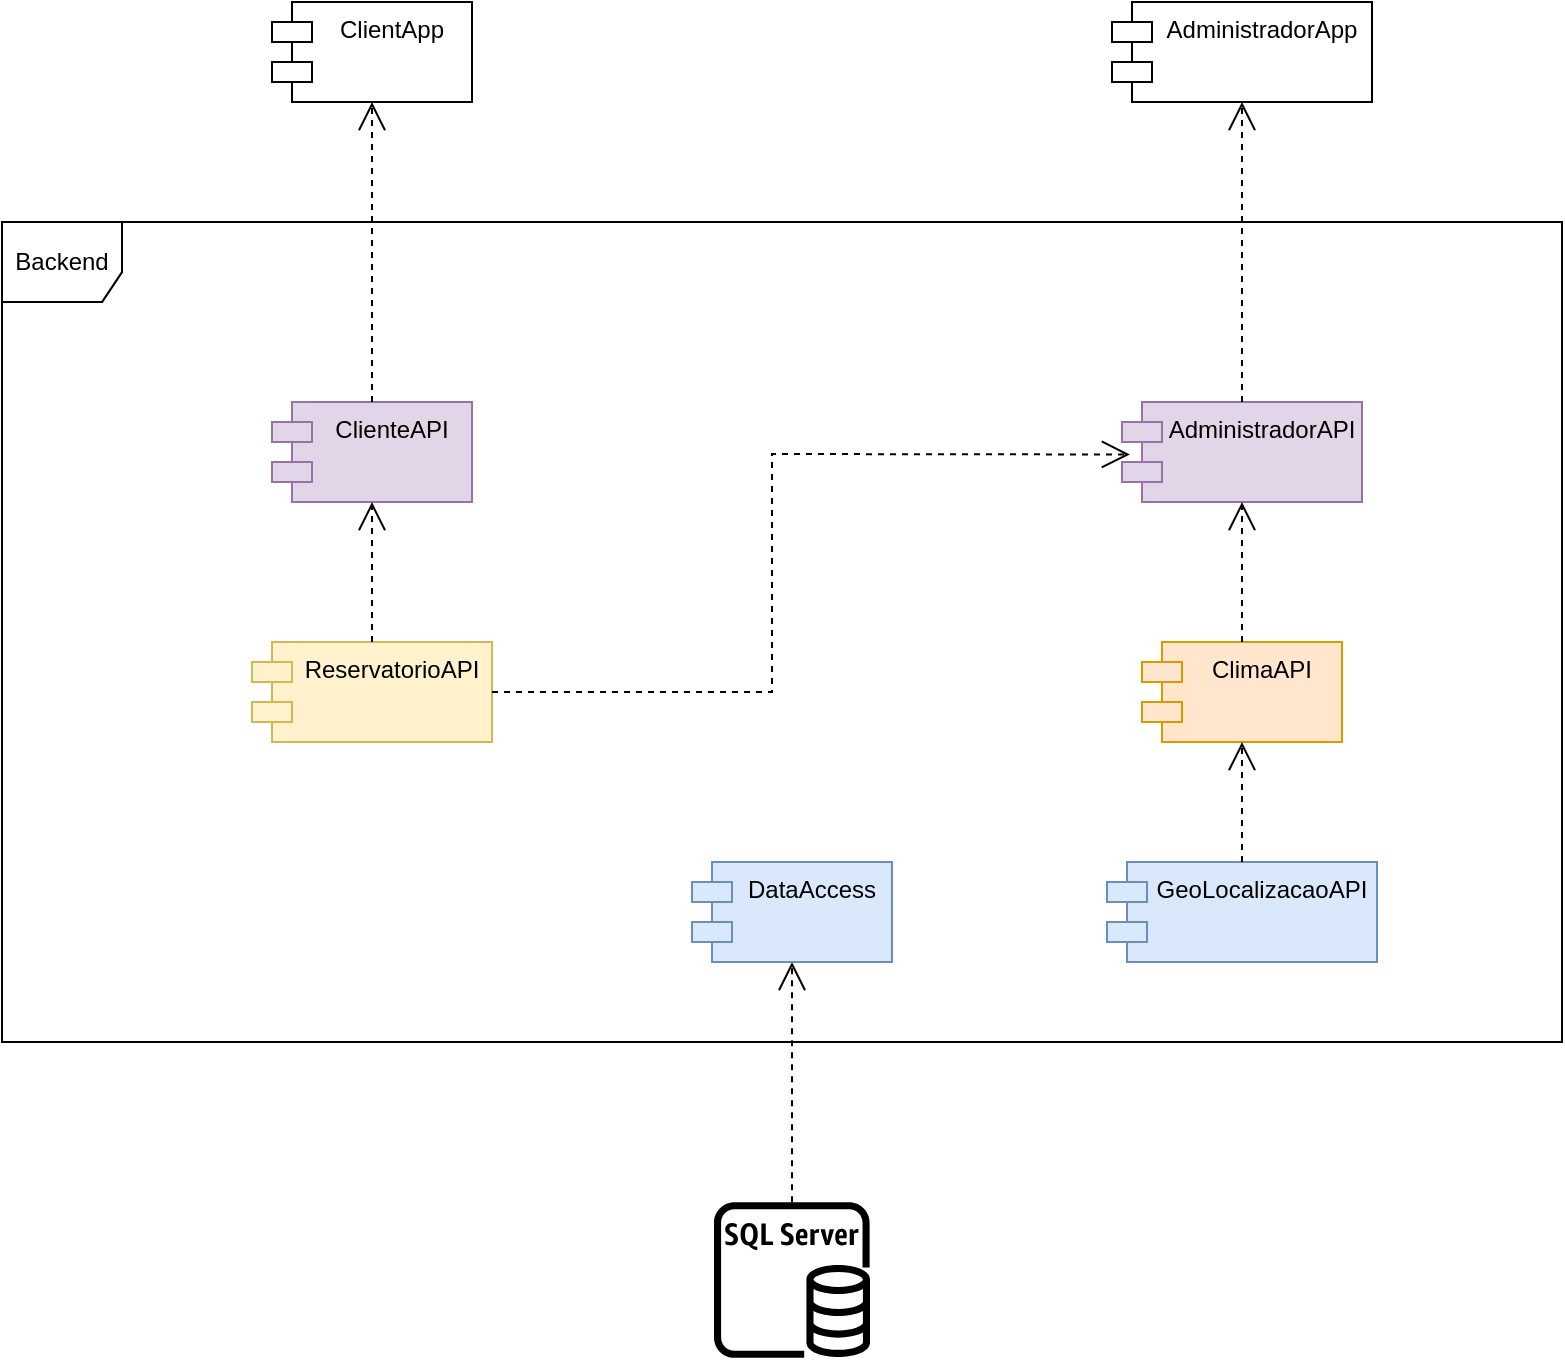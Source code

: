 <mxfile version="17.4.6" type="github">
  <diagram id="C5RBs43oDa-KdzZeNtuy" name="Page-1">
    <mxGraphModel dx="2251" dy="749" grid="1" gridSize="10" guides="1" tooltips="1" connect="1" arrows="1" fold="1" page="1" pageScale="1" pageWidth="827" pageHeight="1169" math="0" shadow="0">
      <root>
        <mxCell id="WIyWlLk6GJQsqaUBKTNV-0" />
        <mxCell id="WIyWlLk6GJQsqaUBKTNV-1" parent="WIyWlLk6GJQsqaUBKTNV-0" />
        <mxCell id="hZn3tJ6vw7ngV-sRrfr--31" value="Backend" style="shape=umlFrame;whiteSpace=wrap;html=1;width=60;height=40;" vertex="1" parent="WIyWlLk6GJQsqaUBKTNV-1">
          <mxGeometry x="-105" y="280" width="780" height="410" as="geometry" />
        </mxCell>
        <mxCell id="hZn3tJ6vw7ngV-sRrfr--11" value="Backend" style="shape=umlFrame;whiteSpace=wrap;html=1;width=60;height=40;" vertex="1" parent="WIyWlLk6GJQsqaUBKTNV-1">
          <mxGeometry x="-105" y="280" width="780" height="410" as="geometry" />
        </mxCell>
        <mxCell id="hZn3tJ6vw7ngV-sRrfr--47" value="" style="endArrow=open;endSize=12;dashed=1;html=1;rounded=0;" edge="1" parent="WIyWlLk6GJQsqaUBKTNV-1" source="hZn3tJ6vw7ngV-sRrfr--44" target="hZn3tJ6vw7ngV-sRrfr--13">
          <mxGeometry width="160" relative="1" as="geometry">
            <mxPoint x="270" y="498" as="sourcePoint" />
            <mxPoint x="370" y="640" as="targetPoint" />
          </mxGeometry>
        </mxCell>
        <mxCell id="hZn3tJ6vw7ngV-sRrfr--1" value="ClientApp" style="shape=module;align=left;spacingLeft=20;align=center;verticalAlign=top;" vertex="1" parent="WIyWlLk6GJQsqaUBKTNV-1">
          <mxGeometry x="30" y="170" width="100" height="50" as="geometry" />
        </mxCell>
        <mxCell id="hZn3tJ6vw7ngV-sRrfr--2" value="AdministradorApp" style="shape=module;align=left;spacingLeft=20;align=center;verticalAlign=top;" vertex="1" parent="WIyWlLk6GJQsqaUBKTNV-1">
          <mxGeometry x="450" y="170" width="130" height="50" as="geometry" />
        </mxCell>
        <mxCell id="hZn3tJ6vw7ngV-sRrfr--5" value="ClienteAPI" style="shape=module;align=left;spacingLeft=20;align=center;verticalAlign=top;fillColor=#e1d5e7;strokeColor=#9673a6;" vertex="1" parent="WIyWlLk6GJQsqaUBKTNV-1">
          <mxGeometry x="30" y="370" width="100" height="50" as="geometry" />
        </mxCell>
        <mxCell id="hZn3tJ6vw7ngV-sRrfr--12" value="ReservatorioAPI" style="shape=module;align=left;spacingLeft=20;align=center;verticalAlign=top;fillColor=#fff2cc;strokeColor=#d6b656;" vertex="1" parent="WIyWlLk6GJQsqaUBKTNV-1">
          <mxGeometry x="20" y="490" width="120" height="50" as="geometry" />
        </mxCell>
        <mxCell id="hZn3tJ6vw7ngV-sRrfr--13" value="DataAccess" style="shape=module;align=left;spacingLeft=20;align=center;verticalAlign=top;fillColor=#dae8fc;strokeColor=#6c8ebf;" vertex="1" parent="WIyWlLk6GJQsqaUBKTNV-1">
          <mxGeometry x="240" y="600" width="100" height="50" as="geometry" />
        </mxCell>
        <mxCell id="hZn3tJ6vw7ngV-sRrfr--18" value="AdministradorAPI" style="shape=module;align=left;spacingLeft=20;align=center;verticalAlign=top;fillColor=#e1d5e7;strokeColor=#9673a6;" vertex="1" parent="WIyWlLk6GJQsqaUBKTNV-1">
          <mxGeometry x="455" y="370" width="120" height="50" as="geometry" />
        </mxCell>
        <mxCell id="hZn3tJ6vw7ngV-sRrfr--21" value="ClimaAPI" style="shape=module;align=left;spacingLeft=20;align=center;verticalAlign=top;fillColor=#ffe6cc;strokeColor=#d79b00;" vertex="1" parent="WIyWlLk6GJQsqaUBKTNV-1">
          <mxGeometry x="465" y="490" width="100" height="50" as="geometry" />
        </mxCell>
        <mxCell id="hZn3tJ6vw7ngV-sRrfr--22" value="GeoLocalizacaoAPI" style="shape=module;align=left;spacingLeft=20;align=center;verticalAlign=top;fillColor=#dae8fc;strokeColor=#6c8ebf;" vertex="1" parent="WIyWlLk6GJQsqaUBKTNV-1">
          <mxGeometry x="447.5" y="600" width="135" height="50" as="geometry" />
        </mxCell>
        <mxCell id="hZn3tJ6vw7ngV-sRrfr--30" value="" style="endArrow=open;endSize=12;dashed=1;html=1;rounded=0;" edge="1" parent="WIyWlLk6GJQsqaUBKTNV-1" source="hZn3tJ6vw7ngV-sRrfr--5" target="hZn3tJ6vw7ngV-sRrfr--1">
          <mxGeometry width="160" relative="1" as="geometry">
            <mxPoint x="60" y="330" as="sourcePoint" />
            <mxPoint x="220" y="330" as="targetPoint" />
          </mxGeometry>
        </mxCell>
        <mxCell id="hZn3tJ6vw7ngV-sRrfr--36" value="" style="endArrow=open;endSize=12;dashed=1;html=1;rounded=0;" edge="1" parent="WIyWlLk6GJQsqaUBKTNV-1" source="hZn3tJ6vw7ngV-sRrfr--18" target="hZn3tJ6vw7ngV-sRrfr--2">
          <mxGeometry width="160" relative="1" as="geometry">
            <mxPoint x="135" y="400" as="sourcePoint" />
            <mxPoint x="165" y="250" as="targetPoint" />
          </mxGeometry>
        </mxCell>
        <mxCell id="hZn3tJ6vw7ngV-sRrfr--37" value="" style="endArrow=open;endSize=12;dashed=1;html=1;rounded=0;" edge="1" parent="WIyWlLk6GJQsqaUBKTNV-1" source="hZn3tJ6vw7ngV-sRrfr--12" target="hZn3tJ6vw7ngV-sRrfr--5">
          <mxGeometry width="160" relative="1" as="geometry">
            <mxPoint x="145" y="410" as="sourcePoint" />
            <mxPoint x="175" y="260" as="targetPoint" />
          </mxGeometry>
        </mxCell>
        <mxCell id="hZn3tJ6vw7ngV-sRrfr--40" value="" style="endArrow=open;endSize=12;dashed=1;html=1;rounded=0;entryX=0.033;entryY=0.525;entryDx=0;entryDy=0;entryPerimeter=0;" edge="1" parent="WIyWlLk6GJQsqaUBKTNV-1" source="hZn3tJ6vw7ngV-sRrfr--12" target="hZn3tJ6vw7ngV-sRrfr--18">
          <mxGeometry width="160" relative="1" as="geometry">
            <mxPoint x="175" y="440" as="sourcePoint" />
            <mxPoint x="205" y="290" as="targetPoint" />
            <Array as="points">
              <mxPoint x="280" y="515" />
              <mxPoint x="280" y="396" />
            </Array>
          </mxGeometry>
        </mxCell>
        <mxCell id="hZn3tJ6vw7ngV-sRrfr--42" value="" style="endArrow=open;endSize=12;dashed=1;html=1;rounded=0;" edge="1" parent="WIyWlLk6GJQsqaUBKTNV-1" source="hZn3tJ6vw7ngV-sRrfr--21" target="hZn3tJ6vw7ngV-sRrfr--18">
          <mxGeometry width="160" relative="1" as="geometry">
            <mxPoint x="185" y="450" as="sourcePoint" />
            <mxPoint x="215" y="300" as="targetPoint" />
          </mxGeometry>
        </mxCell>
        <mxCell id="hZn3tJ6vw7ngV-sRrfr--44" value="" style="sketch=0;outlineConnect=0;fontColor=#232F3E;gradientColor=none;fillColor=#000000;strokeColor=none;dashed=0;verticalLabelPosition=bottom;verticalAlign=top;align=center;html=1;fontSize=12;fontStyle=0;aspect=fixed;pointerEvents=1;shape=mxgraph.aws4.rds_sql_server_instance;" vertex="1" parent="WIyWlLk6GJQsqaUBKTNV-1">
          <mxGeometry x="251" y="770" width="78" height="78" as="geometry" />
        </mxCell>
        <mxCell id="hZn3tJ6vw7ngV-sRrfr--49" value="" style="endArrow=open;endSize=12;dashed=1;html=1;rounded=0;" edge="1" parent="WIyWlLk6GJQsqaUBKTNV-1" source="hZn3tJ6vw7ngV-sRrfr--22" target="hZn3tJ6vw7ngV-sRrfr--21">
          <mxGeometry width="160" relative="1" as="geometry">
            <mxPoint x="525" y="380" as="sourcePoint" />
            <mxPoint x="525" y="230" as="targetPoint" />
          </mxGeometry>
        </mxCell>
      </root>
    </mxGraphModel>
  </diagram>
</mxfile>
